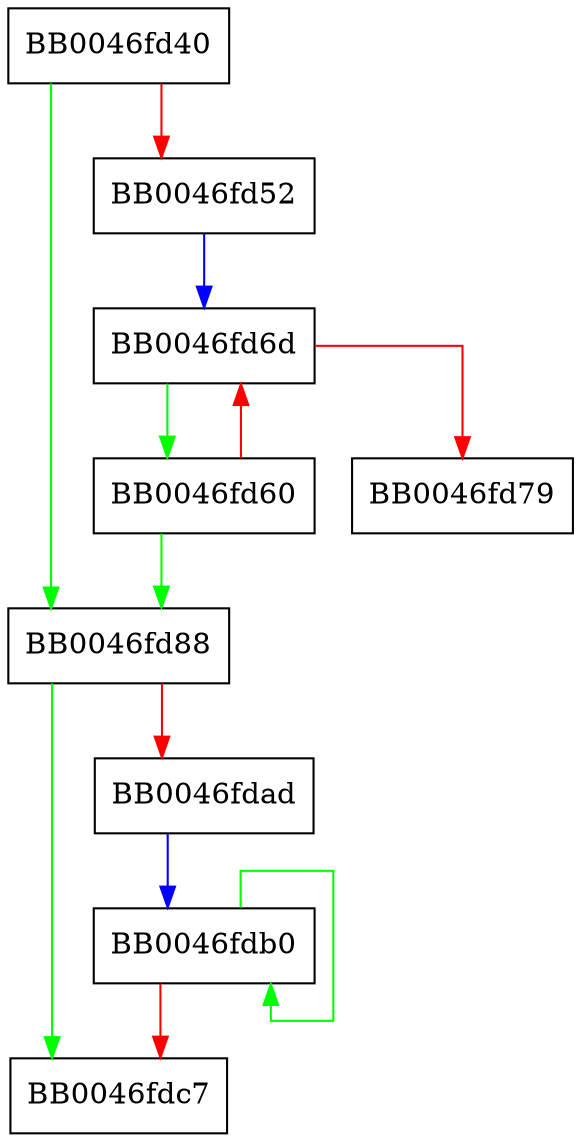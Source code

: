 digraph opt_string {
  node [shape="box"];
  graph [splines=ortho];
  BB0046fd40 -> BB0046fd88 [color="green"];
  BB0046fd40 -> BB0046fd52 [color="red"];
  BB0046fd52 -> BB0046fd6d [color="blue"];
  BB0046fd60 -> BB0046fd88 [color="green"];
  BB0046fd60 -> BB0046fd6d [color="red"];
  BB0046fd6d -> BB0046fd60 [color="green"];
  BB0046fd6d -> BB0046fd79 [color="red"];
  BB0046fd88 -> BB0046fdc7 [color="green"];
  BB0046fd88 -> BB0046fdad [color="red"];
  BB0046fdad -> BB0046fdb0 [color="blue"];
  BB0046fdb0 -> BB0046fdb0 [color="green"];
  BB0046fdb0 -> BB0046fdc7 [color="red"];
}